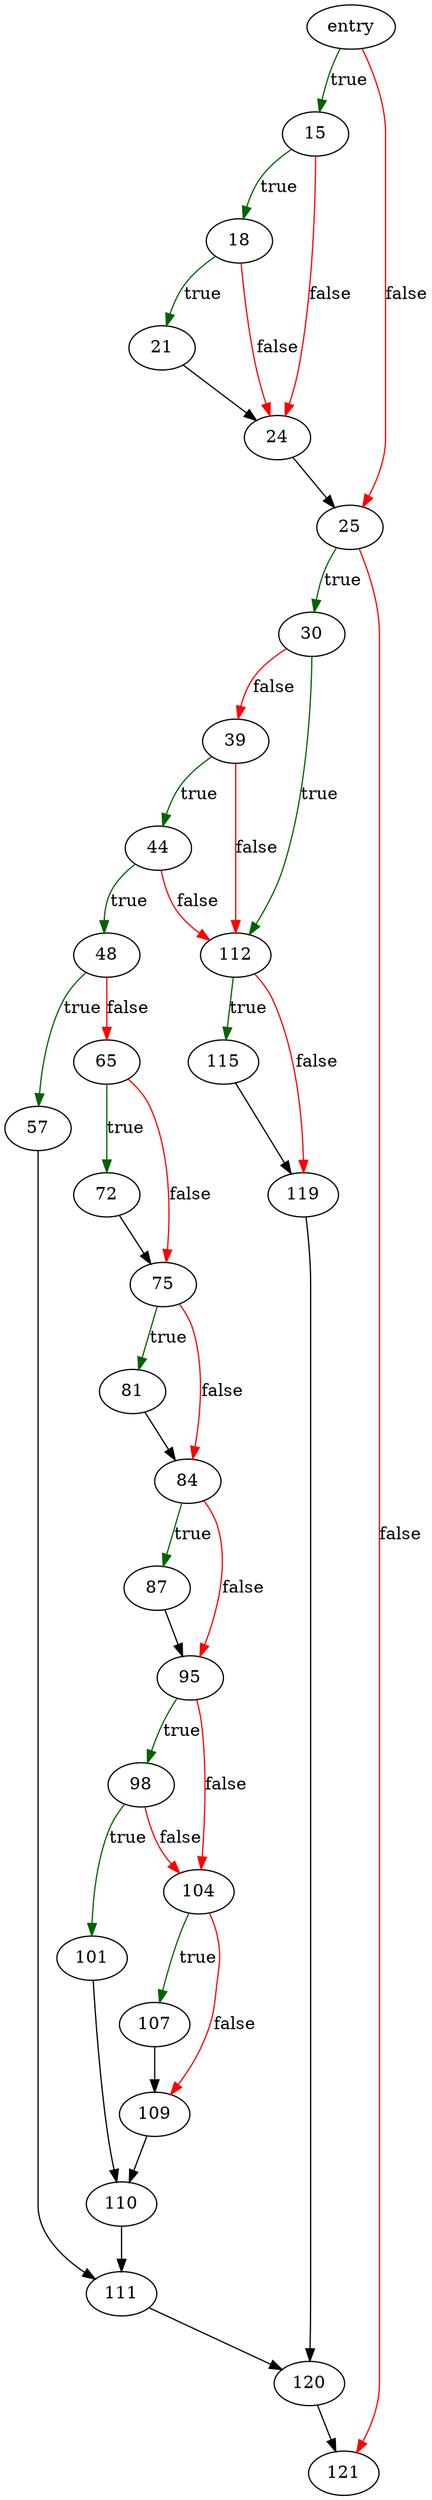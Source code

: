 digraph "sqlite3PagerSetJournalMode" {
	// Node definitions.
	2 [label=entry];
	15;
	18;
	21;
	24;
	25;
	30;
	39;
	44;
	48;
	57;
	65;
	72;
	75;
	81;
	84;
	87;
	95;
	98;
	101;
	104;
	107;
	109;
	110;
	111;
	112;
	115;
	119;
	120;
	121;

	// Edge definitions.
	2 -> 15 [
		color=darkgreen
		label=true
	];
	2 -> 25 [
		color=red
		label=false
	];
	15 -> 18 [
		color=darkgreen
		label=true
	];
	15 -> 24 [
		color=red
		label=false
	];
	18 -> 21 [
		color=darkgreen
		label=true
	];
	18 -> 24 [
		color=red
		label=false
	];
	21 -> 24;
	24 -> 25;
	25 -> 30 [
		color=darkgreen
		label=true
	];
	25 -> 121 [
		color=red
		label=false
	];
	30 -> 39 [
		color=red
		label=false
	];
	30 -> 112 [
		color=darkgreen
		label=true
	];
	39 -> 44 [
		color=darkgreen
		label=true
	];
	39 -> 112 [
		color=red
		label=false
	];
	44 -> 48 [
		color=darkgreen
		label=true
	];
	44 -> 112 [
		color=red
		label=false
	];
	48 -> 57 [
		color=darkgreen
		label=true
	];
	48 -> 65 [
		color=red
		label=false
	];
	57 -> 111;
	65 -> 72 [
		color=darkgreen
		label=true
	];
	65 -> 75 [
		color=red
		label=false
	];
	72 -> 75;
	75 -> 81 [
		color=darkgreen
		label=true
	];
	75 -> 84 [
		color=red
		label=false
	];
	81 -> 84;
	84 -> 87 [
		color=darkgreen
		label=true
	];
	84 -> 95 [
		color=red
		label=false
	];
	87 -> 95;
	95 -> 98 [
		color=darkgreen
		label=true
	];
	95 -> 104 [
		color=red
		label=false
	];
	98 -> 101 [
		color=darkgreen
		label=true
	];
	98 -> 104 [
		color=red
		label=false
	];
	101 -> 110;
	104 -> 107 [
		color=darkgreen
		label=true
	];
	104 -> 109 [
		color=red
		label=false
	];
	107 -> 109;
	109 -> 110;
	110 -> 111;
	111 -> 120;
	112 -> 115 [
		color=darkgreen
		label=true
	];
	112 -> 119 [
		color=red
		label=false
	];
	115 -> 119;
	119 -> 120;
	120 -> 121;
}